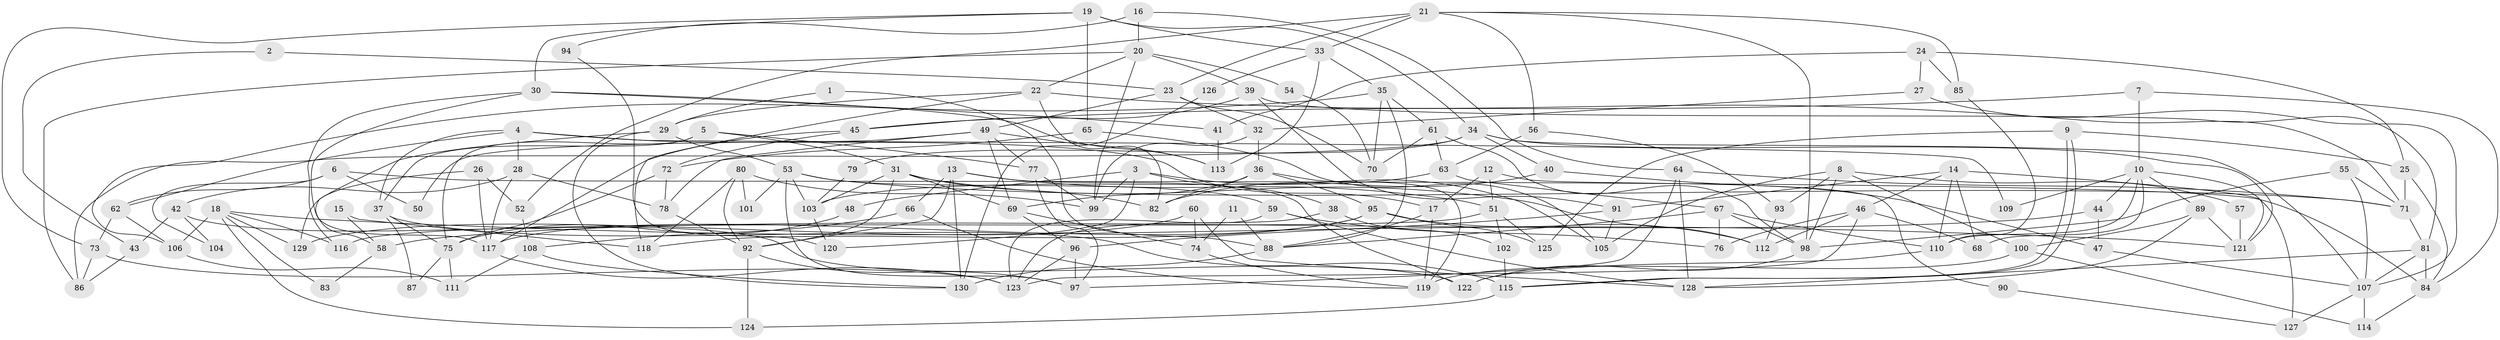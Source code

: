 // Generated by graph-tools (version 1.1) at 2025/14/03/09/25 04:14:55]
// undirected, 130 vertices, 260 edges
graph export_dot {
graph [start="1"]
  node [color=gray90,style=filled];
  1;
  2;
  3;
  4;
  5;
  6;
  7;
  8;
  9;
  10;
  11;
  12;
  13;
  14;
  15;
  16;
  17;
  18;
  19;
  20;
  21;
  22;
  23;
  24;
  25;
  26;
  27;
  28;
  29;
  30;
  31;
  32;
  33;
  34;
  35;
  36;
  37;
  38;
  39;
  40;
  41;
  42;
  43;
  44;
  45;
  46;
  47;
  48;
  49;
  50;
  51;
  52;
  53;
  54;
  55;
  56;
  57;
  58;
  59;
  60;
  61;
  62;
  63;
  64;
  65;
  66;
  67;
  68;
  69;
  70;
  71;
  72;
  73;
  74;
  75;
  76;
  77;
  78;
  79;
  80;
  81;
  82;
  83;
  84;
  85;
  86;
  87;
  88;
  89;
  90;
  91;
  92;
  93;
  94;
  95;
  96;
  97;
  98;
  99;
  100;
  101;
  102;
  103;
  104;
  105;
  106;
  107;
  108;
  109;
  110;
  111;
  112;
  113;
  114;
  115;
  116;
  117;
  118;
  119;
  120;
  121;
  122;
  123;
  124;
  125;
  126;
  127;
  128;
  129;
  130;
  1 -- 29;
  1 -- 88;
  2 -- 43;
  2 -- 23;
  3 -- 99;
  3 -- 105;
  3 -- 38;
  3 -- 48;
  3 -- 120;
  4 -- 28;
  4 -- 17;
  4 -- 37;
  4 -- 62;
  4 -- 109;
  5 -- 31;
  5 -- 37;
  5 -- 75;
  5 -- 77;
  6 -- 62;
  6 -- 84;
  6 -- 50;
  6 -- 104;
  7 -- 45;
  7 -- 84;
  7 -- 10;
  8 -- 105;
  8 -- 98;
  8 -- 57;
  8 -- 93;
  8 -- 100;
  9 -- 115;
  9 -- 115;
  9 -- 25;
  9 -- 125;
  10 -- 121;
  10 -- 44;
  10 -- 68;
  10 -- 89;
  10 -- 109;
  10 -- 110;
  11 -- 74;
  11 -- 88;
  12 -- 17;
  12 -- 51;
  12 -- 90;
  13 -- 51;
  13 -- 122;
  13 -- 66;
  13 -- 92;
  13 -- 130;
  14 -- 46;
  14 -- 68;
  14 -- 91;
  14 -- 110;
  14 -- 127;
  15 -- 118;
  15 -- 58;
  16 -- 20;
  16 -- 64;
  16 -- 94;
  17 -- 119;
  17 -- 88;
  18 -- 124;
  18 -- 116;
  18 -- 83;
  18 -- 106;
  18 -- 121;
  18 -- 129;
  19 -- 34;
  19 -- 33;
  19 -- 30;
  19 -- 65;
  19 -- 73;
  20 -- 39;
  20 -- 99;
  20 -- 22;
  20 -- 54;
  20 -- 86;
  21 -- 23;
  21 -- 52;
  21 -- 33;
  21 -- 56;
  21 -- 85;
  21 -- 98;
  22 -- 71;
  22 -- 29;
  22 -- 82;
  22 -- 118;
  23 -- 70;
  23 -- 49;
  23 -- 32;
  24 -- 25;
  24 -- 85;
  24 -- 27;
  24 -- 41;
  25 -- 71;
  25 -- 84;
  26 -- 129;
  26 -- 117;
  26 -- 52;
  27 -- 107;
  27 -- 32;
  28 -- 78;
  28 -- 117;
  28 -- 42;
  29 -- 53;
  29 -- 58;
  29 -- 130;
  30 -- 113;
  30 -- 41;
  30 -- 116;
  30 -- 117;
  31 -- 92;
  31 -- 69;
  31 -- 82;
  31 -- 103;
  31 -- 112;
  32 -- 36;
  32 -- 99;
  33 -- 35;
  33 -- 113;
  33 -- 126;
  34 -- 86;
  34 -- 121;
  34 -- 40;
  34 -- 79;
  34 -- 107;
  35 -- 61;
  35 -- 106;
  35 -- 70;
  35 -- 88;
  36 -- 82;
  36 -- 69;
  36 -- 95;
  36 -- 119;
  37 -- 75;
  37 -- 87;
  37 -- 115;
  38 -- 123;
  38 -- 102;
  39 -- 91;
  39 -- 81;
  39 -- 45;
  40 -- 82;
  40 -- 47;
  41 -- 113;
  42 -- 122;
  42 -- 43;
  42 -- 104;
  43 -- 86;
  44 -- 47;
  44 -- 58;
  45 -- 117;
  45 -- 72;
  46 -- 123;
  46 -- 112;
  46 -- 68;
  46 -- 76;
  47 -- 107;
  48 -- 75;
  49 -- 77;
  49 -- 113;
  49 -- 50;
  49 -- 69;
  49 -- 78;
  51 -- 102;
  51 -- 125;
  51 -- 116;
  52 -- 108;
  53 -- 103;
  53 -- 71;
  53 -- 59;
  53 -- 97;
  53 -- 101;
  54 -- 70;
  55 -- 98;
  55 -- 107;
  55 -- 71;
  56 -- 93;
  56 -- 63;
  57 -- 121;
  58 -- 83;
  59 -- 76;
  59 -- 123;
  59 -- 128;
  60 -- 128;
  60 -- 74;
  60 -- 129;
  61 -- 98;
  61 -- 63;
  61 -- 70;
  62 -- 73;
  62 -- 106;
  63 -- 67;
  63 -- 103;
  64 -- 97;
  64 -- 128;
  64 -- 71;
  65 -- 72;
  65 -- 105;
  66 -- 108;
  66 -- 119;
  67 -- 88;
  67 -- 110;
  67 -- 76;
  67 -- 98;
  69 -- 74;
  69 -- 96;
  71 -- 81;
  72 -- 78;
  72 -- 75;
  73 -- 123;
  73 -- 86;
  74 -- 119;
  75 -- 87;
  75 -- 111;
  77 -- 99;
  77 -- 97;
  78 -- 92;
  79 -- 103;
  80 -- 118;
  80 -- 92;
  80 -- 99;
  80 -- 101;
  81 -- 128;
  81 -- 84;
  81 -- 107;
  84 -- 114;
  85 -- 110;
  88 -- 130;
  89 -- 100;
  89 -- 121;
  89 -- 128;
  90 -- 127;
  91 -- 96;
  91 -- 105;
  92 -- 97;
  92 -- 124;
  93 -- 112;
  94 -- 120;
  95 -- 117;
  95 -- 112;
  95 -- 118;
  95 -- 125;
  96 -- 97;
  96 -- 123;
  98 -- 122;
  100 -- 119;
  100 -- 114;
  102 -- 115;
  103 -- 120;
  106 -- 111;
  107 -- 114;
  107 -- 127;
  108 -- 130;
  108 -- 111;
  110 -- 122;
  115 -- 124;
  117 -- 123;
  126 -- 130;
}
